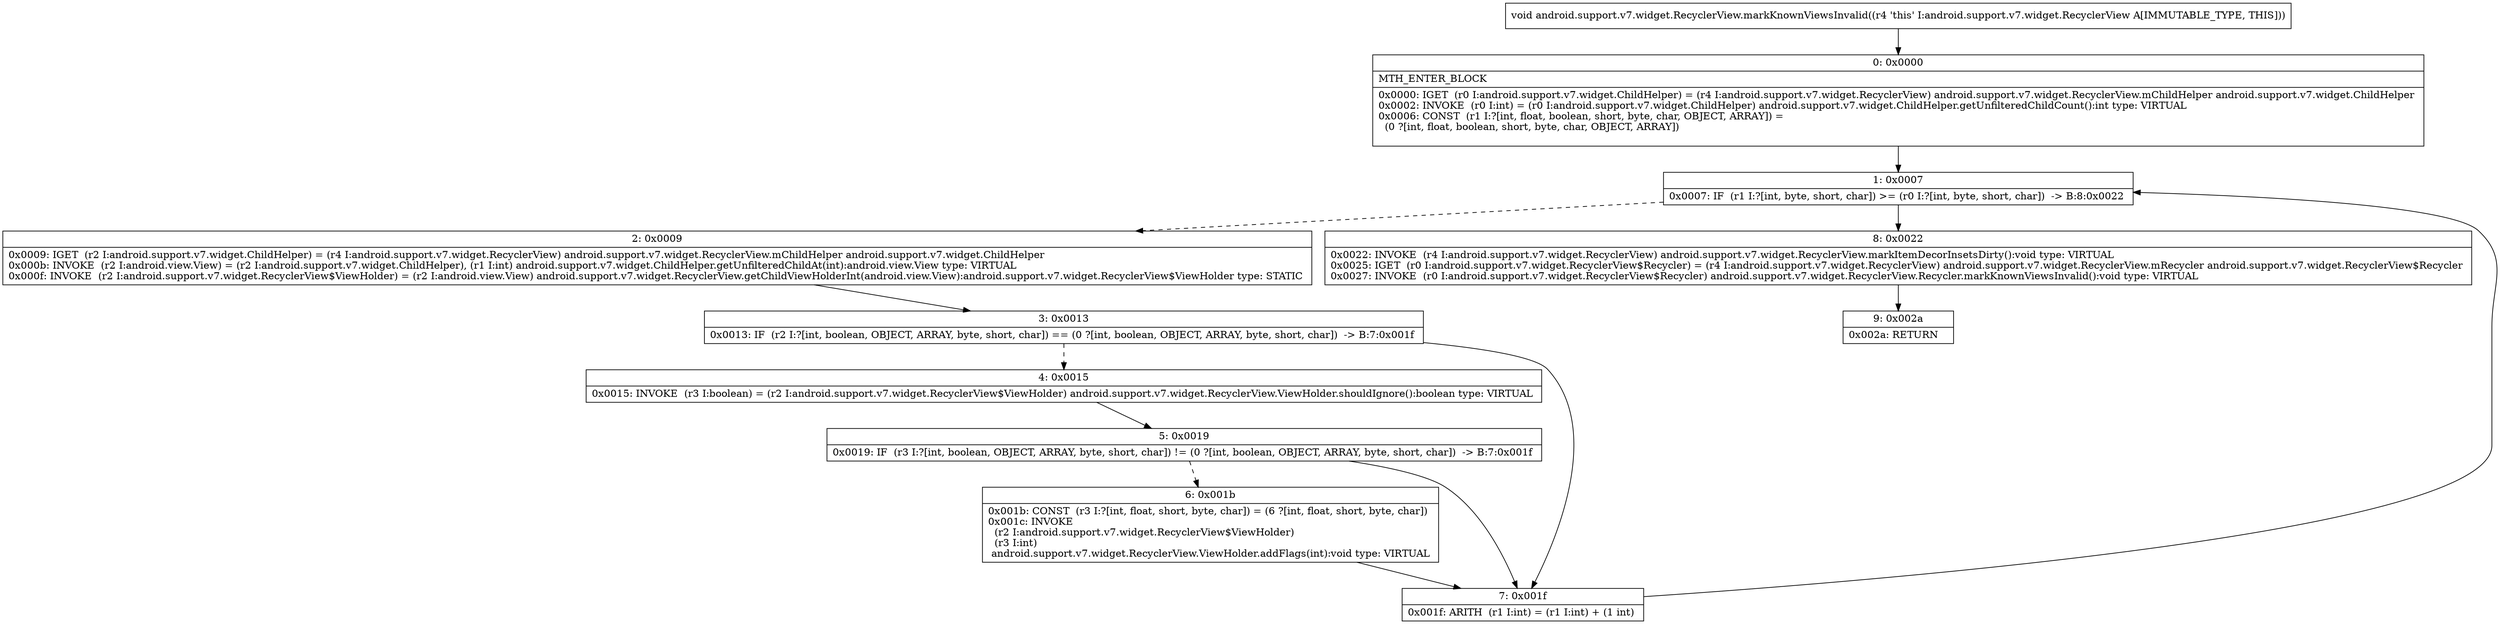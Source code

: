 digraph "CFG forandroid.support.v7.widget.RecyclerView.markKnownViewsInvalid()V" {
Node_0 [shape=record,label="{0\:\ 0x0000|MTH_ENTER_BLOCK\l|0x0000: IGET  (r0 I:android.support.v7.widget.ChildHelper) = (r4 I:android.support.v7.widget.RecyclerView) android.support.v7.widget.RecyclerView.mChildHelper android.support.v7.widget.ChildHelper \l0x0002: INVOKE  (r0 I:int) = (r0 I:android.support.v7.widget.ChildHelper) android.support.v7.widget.ChildHelper.getUnfilteredChildCount():int type: VIRTUAL \l0x0006: CONST  (r1 I:?[int, float, boolean, short, byte, char, OBJECT, ARRAY]) = \l  (0 ?[int, float, boolean, short, byte, char, OBJECT, ARRAY])\l \l}"];
Node_1 [shape=record,label="{1\:\ 0x0007|0x0007: IF  (r1 I:?[int, byte, short, char]) \>= (r0 I:?[int, byte, short, char])  \-\> B:8:0x0022 \l}"];
Node_2 [shape=record,label="{2\:\ 0x0009|0x0009: IGET  (r2 I:android.support.v7.widget.ChildHelper) = (r4 I:android.support.v7.widget.RecyclerView) android.support.v7.widget.RecyclerView.mChildHelper android.support.v7.widget.ChildHelper \l0x000b: INVOKE  (r2 I:android.view.View) = (r2 I:android.support.v7.widget.ChildHelper), (r1 I:int) android.support.v7.widget.ChildHelper.getUnfilteredChildAt(int):android.view.View type: VIRTUAL \l0x000f: INVOKE  (r2 I:android.support.v7.widget.RecyclerView$ViewHolder) = (r2 I:android.view.View) android.support.v7.widget.RecyclerView.getChildViewHolderInt(android.view.View):android.support.v7.widget.RecyclerView$ViewHolder type: STATIC \l}"];
Node_3 [shape=record,label="{3\:\ 0x0013|0x0013: IF  (r2 I:?[int, boolean, OBJECT, ARRAY, byte, short, char]) == (0 ?[int, boolean, OBJECT, ARRAY, byte, short, char])  \-\> B:7:0x001f \l}"];
Node_4 [shape=record,label="{4\:\ 0x0015|0x0015: INVOKE  (r3 I:boolean) = (r2 I:android.support.v7.widget.RecyclerView$ViewHolder) android.support.v7.widget.RecyclerView.ViewHolder.shouldIgnore():boolean type: VIRTUAL \l}"];
Node_5 [shape=record,label="{5\:\ 0x0019|0x0019: IF  (r3 I:?[int, boolean, OBJECT, ARRAY, byte, short, char]) != (0 ?[int, boolean, OBJECT, ARRAY, byte, short, char])  \-\> B:7:0x001f \l}"];
Node_6 [shape=record,label="{6\:\ 0x001b|0x001b: CONST  (r3 I:?[int, float, short, byte, char]) = (6 ?[int, float, short, byte, char]) \l0x001c: INVOKE  \l  (r2 I:android.support.v7.widget.RecyclerView$ViewHolder)\l  (r3 I:int)\l android.support.v7.widget.RecyclerView.ViewHolder.addFlags(int):void type: VIRTUAL \l}"];
Node_7 [shape=record,label="{7\:\ 0x001f|0x001f: ARITH  (r1 I:int) = (r1 I:int) + (1 int) \l}"];
Node_8 [shape=record,label="{8\:\ 0x0022|0x0022: INVOKE  (r4 I:android.support.v7.widget.RecyclerView) android.support.v7.widget.RecyclerView.markItemDecorInsetsDirty():void type: VIRTUAL \l0x0025: IGET  (r0 I:android.support.v7.widget.RecyclerView$Recycler) = (r4 I:android.support.v7.widget.RecyclerView) android.support.v7.widget.RecyclerView.mRecycler android.support.v7.widget.RecyclerView$Recycler \l0x0027: INVOKE  (r0 I:android.support.v7.widget.RecyclerView$Recycler) android.support.v7.widget.RecyclerView.Recycler.markKnownViewsInvalid():void type: VIRTUAL \l}"];
Node_9 [shape=record,label="{9\:\ 0x002a|0x002a: RETURN   \l}"];
MethodNode[shape=record,label="{void android.support.v7.widget.RecyclerView.markKnownViewsInvalid((r4 'this' I:android.support.v7.widget.RecyclerView A[IMMUTABLE_TYPE, THIS])) }"];
MethodNode -> Node_0;
Node_0 -> Node_1;
Node_1 -> Node_2[style=dashed];
Node_1 -> Node_8;
Node_2 -> Node_3;
Node_3 -> Node_4[style=dashed];
Node_3 -> Node_7;
Node_4 -> Node_5;
Node_5 -> Node_6[style=dashed];
Node_5 -> Node_7;
Node_6 -> Node_7;
Node_7 -> Node_1;
Node_8 -> Node_9;
}

